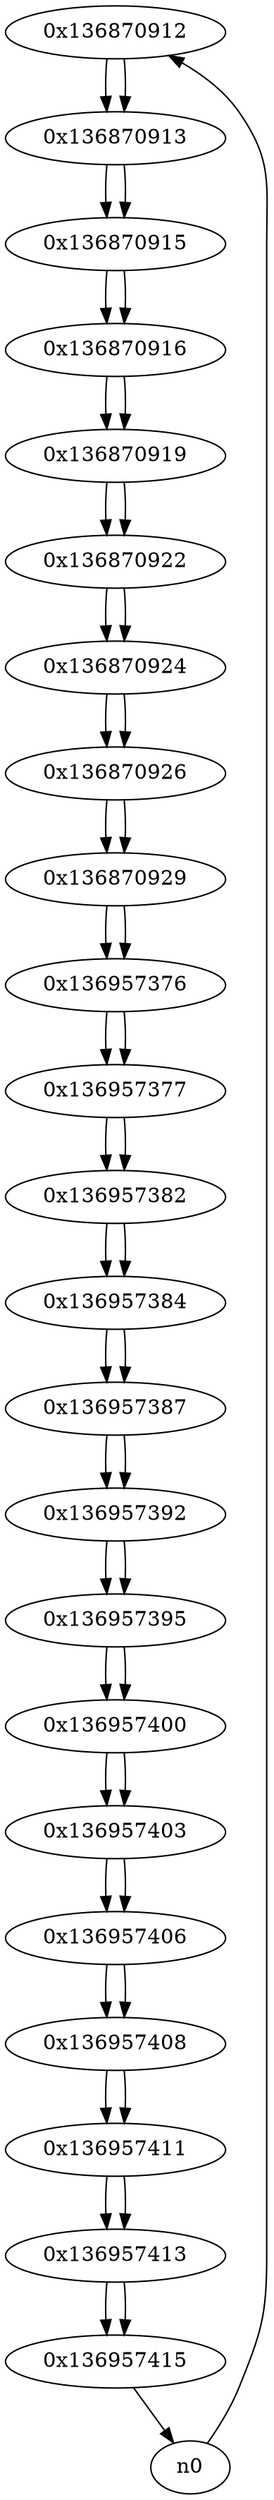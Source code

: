 digraph G{
/* nodes */
  n1 [label="0x136870912"]
  n2 [label="0x136870913"]
  n3 [label="0x136870915"]
  n4 [label="0x136870916"]
  n5 [label="0x136870919"]
  n6 [label="0x136870922"]
  n7 [label="0x136870924"]
  n8 [label="0x136870926"]
  n9 [label="0x136870929"]
  n10 [label="0x136957376"]
  n11 [label="0x136957377"]
  n12 [label="0x136957382"]
  n13 [label="0x136957384"]
  n14 [label="0x136957387"]
  n15 [label="0x136957392"]
  n16 [label="0x136957395"]
  n17 [label="0x136957400"]
  n18 [label="0x136957403"]
  n19 [label="0x136957406"]
  n20 [label="0x136957408"]
  n21 [label="0x136957411"]
  n22 [label="0x136957413"]
  n23 [label="0x136957415"]
/* edges */
n1 -> n2;
n0 -> n1;
n2 -> n3;
n1 -> n2;
n3 -> n4;
n2 -> n3;
n4 -> n5;
n3 -> n4;
n5 -> n6;
n4 -> n5;
n6 -> n7;
n5 -> n6;
n7 -> n8;
n6 -> n7;
n8 -> n9;
n7 -> n8;
n9 -> n10;
n8 -> n9;
n10 -> n11;
n9 -> n10;
n11 -> n12;
n10 -> n11;
n12 -> n13;
n11 -> n12;
n13 -> n14;
n12 -> n13;
n14 -> n15;
n13 -> n14;
n15 -> n16;
n14 -> n15;
n16 -> n17;
n15 -> n16;
n17 -> n18;
n16 -> n17;
n18 -> n19;
n17 -> n18;
n19 -> n20;
n18 -> n19;
n20 -> n21;
n19 -> n20;
n21 -> n22;
n20 -> n21;
n22 -> n23;
n21 -> n22;
n23 -> n0;
n22 -> n23;
}
